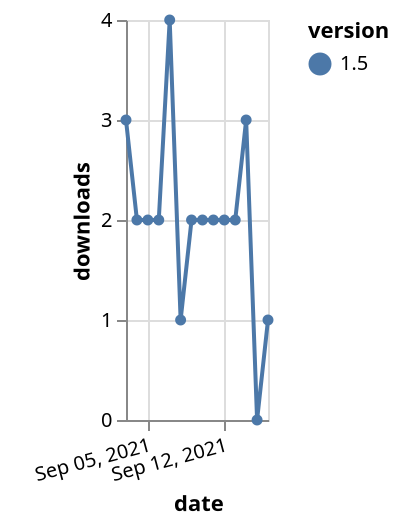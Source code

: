 {"$schema": "https://vega.github.io/schema/vega-lite/v5.json", "description": "A simple bar chart with embedded data.", "data": {"values": [{"date": "2021-09-03", "total": 1480, "delta": 3, "version": "1.5"}, {"date": "2021-09-04", "total": 1482, "delta": 2, "version": "1.5"}, {"date": "2021-09-05", "total": 1484, "delta": 2, "version": "1.5"}, {"date": "2021-09-06", "total": 1486, "delta": 2, "version": "1.5"}, {"date": "2021-09-07", "total": 1490, "delta": 4, "version": "1.5"}, {"date": "2021-09-08", "total": 1491, "delta": 1, "version": "1.5"}, {"date": "2021-09-09", "total": 1493, "delta": 2, "version": "1.5"}, {"date": "2021-09-10", "total": 1495, "delta": 2, "version": "1.5"}, {"date": "2021-09-11", "total": 1497, "delta": 2, "version": "1.5"}, {"date": "2021-09-12", "total": 1499, "delta": 2, "version": "1.5"}, {"date": "2021-09-13", "total": 1501, "delta": 2, "version": "1.5"}, {"date": "2021-09-14", "total": 1504, "delta": 3, "version": "1.5"}, {"date": "2021-09-15", "total": 1504, "delta": 0, "version": "1.5"}, {"date": "2021-09-16", "total": 1505, "delta": 1, "version": "1.5"}]}, "width": "container", "mark": {"type": "line", "point": {"filled": true}}, "encoding": {"x": {"field": "date", "type": "temporal", "timeUnit": "yearmonthdate", "title": "date", "axis": {"labelAngle": -15}}, "y": {"field": "delta", "type": "quantitative", "title": "downloads"}, "color": {"field": "version", "type": "nominal"}, "tooltip": {"field": "delta"}}}